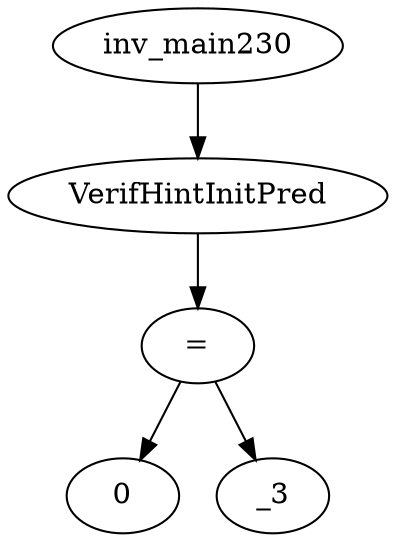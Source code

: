 digraph dag {
0 [label="inv_main230"];
1 [label="VerifHintInitPred"];
2 [label="="];
3 [label="0"];
4 [label="_3"];
0->1
1->2
2->4
2 -> 3
}
